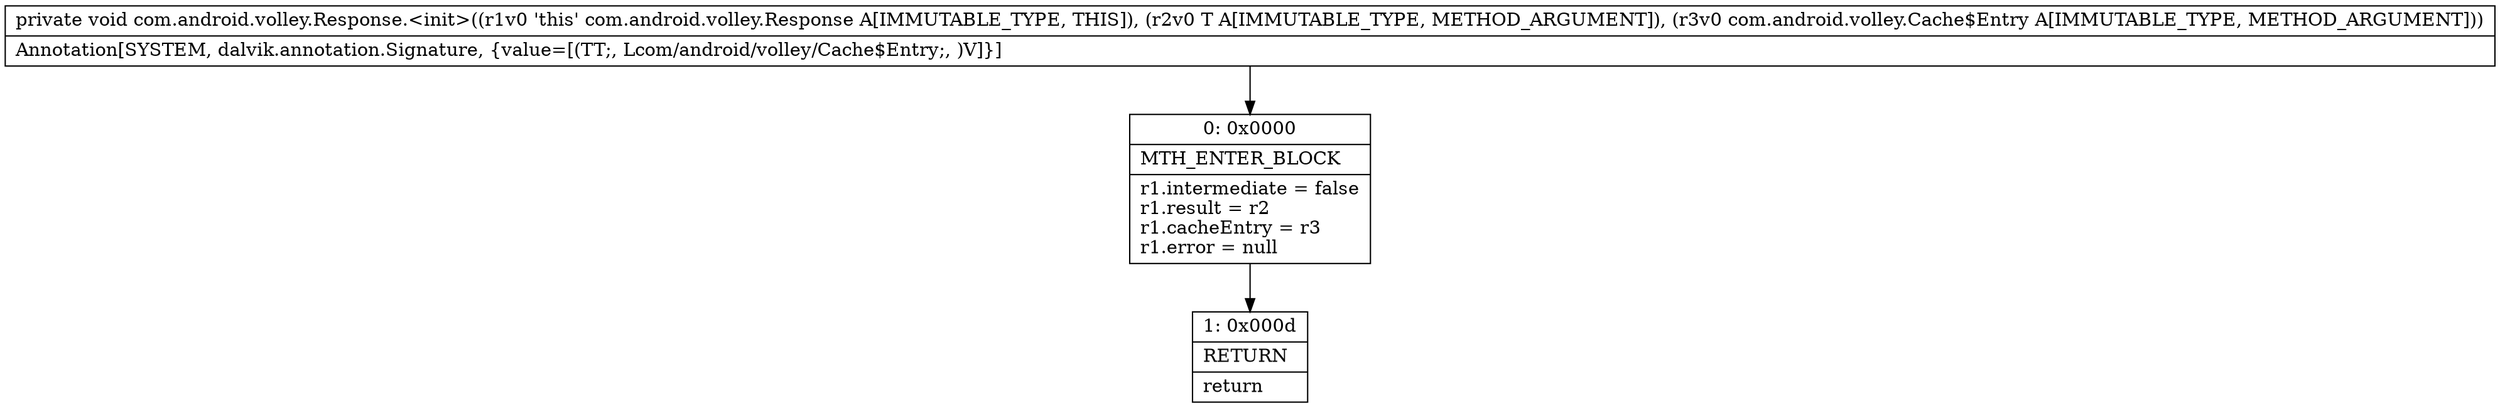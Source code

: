 digraph "CFG forcom.android.volley.Response.\<init\>(Ljava\/lang\/Object;Lcom\/android\/volley\/Cache$Entry;)V" {
Node_0 [shape=record,label="{0\:\ 0x0000|MTH_ENTER_BLOCK\l|r1.intermediate = false\lr1.result = r2\lr1.cacheEntry = r3\lr1.error = null\l}"];
Node_1 [shape=record,label="{1\:\ 0x000d|RETURN\l|return\l}"];
MethodNode[shape=record,label="{private void com.android.volley.Response.\<init\>((r1v0 'this' com.android.volley.Response A[IMMUTABLE_TYPE, THIS]), (r2v0 T A[IMMUTABLE_TYPE, METHOD_ARGUMENT]), (r3v0 com.android.volley.Cache$Entry A[IMMUTABLE_TYPE, METHOD_ARGUMENT]))  | Annotation[SYSTEM, dalvik.annotation.Signature, \{value=[(TT;, Lcom\/android\/volley\/Cache$Entry;, )V]\}]\l}"];
MethodNode -> Node_0;
Node_0 -> Node_1;
}

